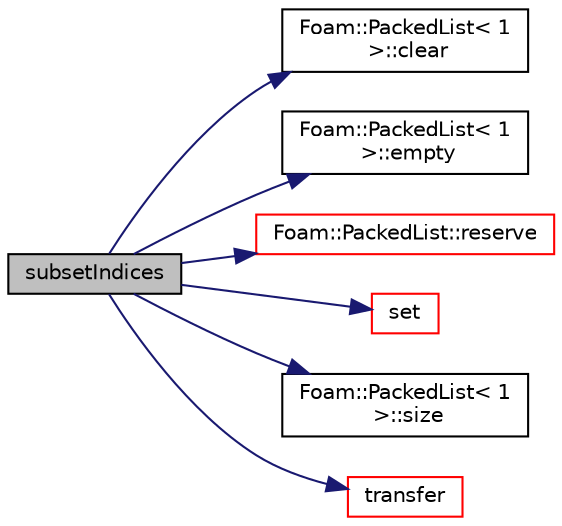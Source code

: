 digraph "subsetIndices"
{
  bgcolor="transparent";
  edge [fontname="Helvetica",fontsize="10",labelfontname="Helvetica",labelfontsize="10"];
  node [fontname="Helvetica",fontsize="10",shape=record];
  rankdir="LR";
  Node1 [label="subsetIndices",height=0.2,width=0.4,color="black", fillcolor="grey75", style="filled", fontcolor="black"];
  Node1 -> Node2 [color="midnightblue",fontsize="10",style="solid",fontname="Helvetica"];
  Node2 [label="Foam::PackedList\< 1\l \>::clear",height=0.2,width=0.4,color="black",URL="$a01800.html#ac8bb3912a3ce86b15842e79d0b421204",tooltip="Clear the list, i.e. set addressable size to zero. "];
  Node1 -> Node3 [color="midnightblue",fontsize="10",style="solid",fontname="Helvetica"];
  Node3 [label="Foam::PackedList\< 1\l \>::empty",height=0.2,width=0.4,color="black",URL="$a01800.html#ac6e61de369e994009e36f344f99c15ad",tooltip="Return true if the list is empty (ie, size() is zero). "];
  Node1 -> Node4 [color="midnightblue",fontsize="10",style="solid",fontname="Helvetica"];
  Node4 [label="Foam::PackedList::reserve",height=0.2,width=0.4,color="red",URL="$a01800.html#a7294bcb6d8983466db362b4acf6e72ec",tooltip="Reserve allocation space for at least this size. "];
  Node1 -> Node5 [color="midnightblue",fontsize="10",style="solid",fontname="Helvetica"];
  Node5 [label="set",height=0.2,width=0.4,color="red",URL="$a01799.html#a0c010317ff4eff942a58dd385245119d",tooltip="Set specified bits. "];
  Node1 -> Node6 [color="midnightblue",fontsize="10",style="solid",fontname="Helvetica"];
  Node6 [label="Foam::PackedList\< 1\l \>::size",height=0.2,width=0.4,color="black",URL="$a01800.html#a723361dc2020160f5492e8fe2d09fa44",tooltip="Number of entries. "];
  Node1 -> Node7 [color="midnightblue",fontsize="10",style="solid",fontname="Helvetica"];
  Node7 [label="transfer",height=0.2,width=0.4,color="red",URL="$a01799.html#a8d60a957d1fc0aaf561091939b0eeb9f",tooltip="Transfer the contents of the argument list into this list. "];
}
